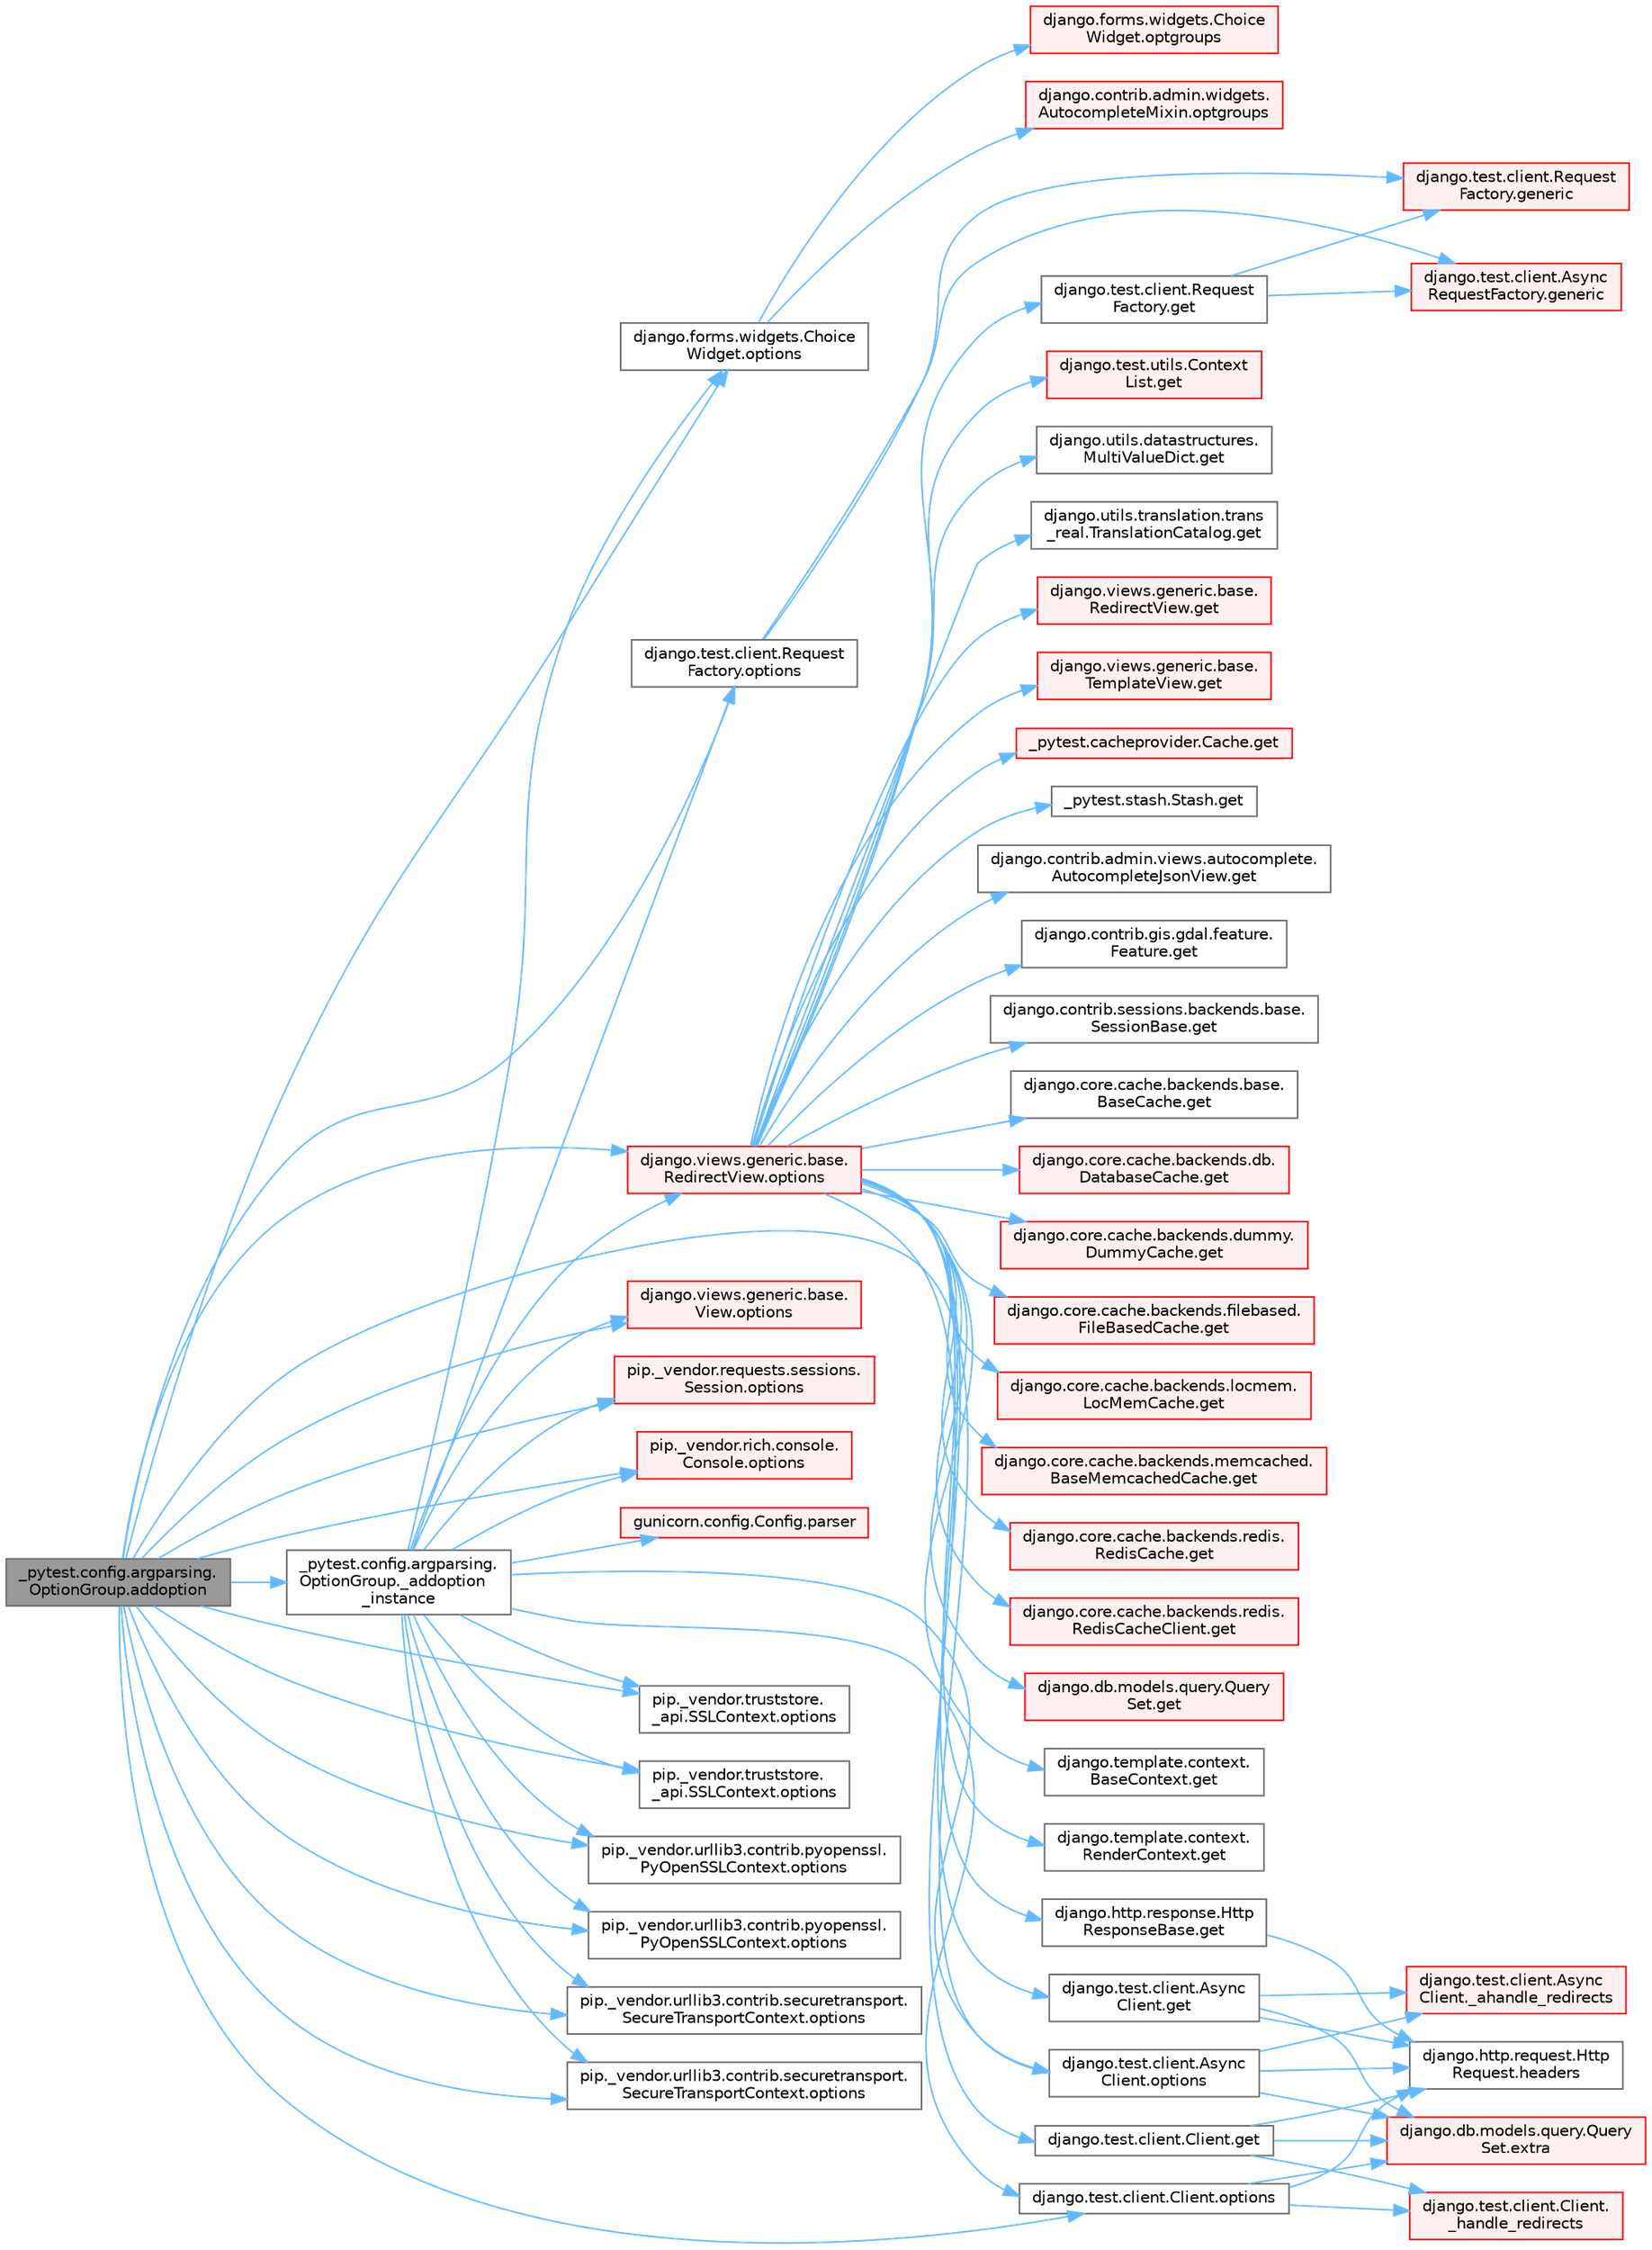 digraph "_pytest.config.argparsing.OptionGroup.addoption"
{
 // LATEX_PDF_SIZE
  bgcolor="transparent";
  edge [fontname=Helvetica,fontsize=10,labelfontname=Helvetica,labelfontsize=10];
  node [fontname=Helvetica,fontsize=10,shape=box,height=0.2,width=0.4];
  rankdir="LR";
  Node1 [id="Node000001",label="_pytest.config.argparsing.\lOptionGroup.addoption",height=0.2,width=0.4,color="gray40", fillcolor="grey60", style="filled", fontcolor="black",tooltip=" "];
  Node1 -> Node2 [id="edge1_Node000001_Node000002",color="steelblue1",style="solid",tooltip=" "];
  Node2 [id="Node000002",label="_pytest.config.argparsing.\lOptionGroup._addoption\l_instance",height=0.2,width=0.4,color="grey40", fillcolor="white", style="filled",URL="$class__pytest_1_1config_1_1argparsing_1_1_option_group.html#ad58bb06684870c5483c49b69f6266dbe",tooltip=" "];
  Node2 -> Node3 [id="edge2_Node000002_Node000003",color="steelblue1",style="solid",tooltip=" "];
  Node3 [id="Node000003",label="django.forms.widgets.Choice\lWidget.options",height=0.2,width=0.4,color="grey40", fillcolor="white", style="filled",URL="$classdjango_1_1forms_1_1widgets_1_1_choice_widget.html#a8575b90386fc2027f38ea00133cef250",tooltip=" "];
  Node3 -> Node4 [id="edge3_Node000003_Node000004",color="steelblue1",style="solid",tooltip=" "];
  Node4 [id="Node000004",label="django.contrib.admin.widgets.\lAutocompleteMixin.optgroups",height=0.2,width=0.4,color="red", fillcolor="#FFF0F0", style="filled",URL="$classdjango_1_1contrib_1_1admin_1_1widgets_1_1_autocomplete_mixin.html#a638ff1cf500030285676b090c8eee8f9",tooltip=" "];
  Node3 -> Node1928 [id="edge4_Node000003_Node001928",color="steelblue1",style="solid",tooltip=" "];
  Node1928 [id="Node001928",label="django.forms.widgets.Choice\lWidget.optgroups",height=0.2,width=0.4,color="red", fillcolor="#FFF0F0", style="filled",URL="$classdjango_1_1forms_1_1widgets_1_1_choice_widget.html#af1d09b0d42de6f6f30d2f9d577cf2fb4",tooltip=" "];
  Node2 -> Node258 [id="edge5_Node000002_Node000258",color="steelblue1",style="solid",tooltip=" "];
  Node258 [id="Node000258",label="django.test.client.Async\lClient.options",height=0.2,width=0.4,color="grey40", fillcolor="white", style="filled",URL="$classdjango_1_1test_1_1client_1_1_async_client.html#a84509c6347cbc018e6335b924ec841a2",tooltip=" "];
  Node258 -> Node259 [id="edge6_Node000258_Node000259",color="steelblue1",style="solid",tooltip=" "];
  Node259 [id="Node000259",label="django.test.client.Async\lClient._ahandle_redirects",height=0.2,width=0.4,color="red", fillcolor="#FFF0F0", style="filled",URL="$classdjango_1_1test_1_1client_1_1_async_client.html#a8740fe0dc39e7fe74e515be78449ee76",tooltip=" "];
  Node258 -> Node1229 [id="edge7_Node000258_Node001229",color="steelblue1",style="solid",tooltip=" "];
  Node1229 [id="Node001229",label="django.db.models.query.Query\lSet.extra",height=0.2,width=0.4,color="red", fillcolor="#FFF0F0", style="filled",URL="$classdjango_1_1db_1_1models_1_1query_1_1_query_set.html#ae54983d1fa1ba41e84f20cea946cde79",tooltip=" "];
  Node258 -> Node367 [id="edge8_Node000258_Node000367",color="steelblue1",style="solid",tooltip=" "];
  Node367 [id="Node000367",label="django.http.request.Http\lRequest.headers",height=0.2,width=0.4,color="grey40", fillcolor="white", style="filled",URL="$classdjango_1_1http_1_1request_1_1_http_request.html#a757d86c06e163aa94180817723ce1b9c",tooltip=" "];
  Node2 -> Node1455 [id="edge9_Node000002_Node001455",color="steelblue1",style="solid",tooltip=" "];
  Node1455 [id="Node001455",label="django.test.client.Client.options",height=0.2,width=0.4,color="grey40", fillcolor="white", style="filled",URL="$classdjango_1_1test_1_1client_1_1_client.html#a839ea6375ca2184b3b60550938b6824c",tooltip=" "];
  Node1455 -> Node1456 [id="edge10_Node001455_Node001456",color="steelblue1",style="solid",tooltip=" "];
  Node1456 [id="Node001456",label="django.test.client.Client.\l_handle_redirects",height=0.2,width=0.4,color="red", fillcolor="#FFF0F0", style="filled",URL="$classdjango_1_1test_1_1client_1_1_client.html#a234b328f33c374ad181aa49c6515d469",tooltip=" "];
  Node1455 -> Node1229 [id="edge11_Node001455_Node001229",color="steelblue1",style="solid",tooltip=" "];
  Node1455 -> Node367 [id="edge12_Node001455_Node000367",color="steelblue1",style="solid",tooltip=" "];
  Node2 -> Node1457 [id="edge13_Node000002_Node001457",color="steelblue1",style="solid",tooltip=" "];
  Node1457 [id="Node001457",label="django.test.client.Request\lFactory.options",height=0.2,width=0.4,color="grey40", fillcolor="white", style="filled",URL="$classdjango_1_1test_1_1client_1_1_request_factory.html#a438a7e1be2437d680cd78d11dee77c54",tooltip=" "];
  Node1457 -> Node1458 [id="edge14_Node001457_Node001458",color="steelblue1",style="solid",tooltip=" "];
  Node1458 [id="Node001458",label="django.test.client.Async\lRequestFactory.generic",height=0.2,width=0.4,color="red", fillcolor="#FFF0F0", style="filled",URL="$classdjango_1_1test_1_1client_1_1_async_request_factory.html#a470d6888694e77c09bd7d8bf6d588233",tooltip=" "];
  Node1457 -> Node1460 [id="edge15_Node001457_Node001460",color="steelblue1",style="solid",tooltip=" "];
  Node1460 [id="Node001460",label="django.test.client.Request\lFactory.generic",height=0.2,width=0.4,color="red", fillcolor="#FFF0F0", style="filled",URL="$classdjango_1_1test_1_1client_1_1_request_factory.html#a24740fe264de91d8c4c1205c9172206d",tooltip=" "];
  Node2 -> Node1461 [id="edge16_Node000002_Node001461",color="steelblue1",style="solid",tooltip=" "];
  Node1461 [id="Node001461",label="django.views.generic.base.\lRedirectView.options",height=0.2,width=0.4,color="red", fillcolor="#FFF0F0", style="filled",URL="$classdjango_1_1views_1_1generic_1_1base_1_1_redirect_view.html#a444de156c79647344c987295c47a76e1",tooltip=" "];
  Node1461 -> Node262 [id="edge17_Node001461_Node000262",color="steelblue1",style="solid",tooltip=" "];
  Node262 [id="Node000262",label="_pytest.cacheprovider.Cache.get",height=0.2,width=0.4,color="red", fillcolor="#FFF0F0", style="filled",URL="$class__pytest_1_1cacheprovider_1_1_cache.html#a752b42a7c4034371bcd23244b1862148",tooltip=" "];
  Node1461 -> Node264 [id="edge18_Node001461_Node000264",color="steelblue1",style="solid",tooltip=" "];
  Node264 [id="Node000264",label="_pytest.stash.Stash.get",height=0.2,width=0.4,color="grey40", fillcolor="white", style="filled",URL="$class__pytest_1_1stash_1_1_stash.html#a7fec5e28d31d41b05838c98ac277c8c5",tooltip=" "];
  Node1461 -> Node265 [id="edge19_Node001461_Node000265",color="steelblue1",style="solid",tooltip=" "];
  Node265 [id="Node000265",label="django.contrib.admin.views.autocomplete.\lAutocompleteJsonView.get",height=0.2,width=0.4,color="grey40", fillcolor="white", style="filled",URL="$classdjango_1_1contrib_1_1admin_1_1views_1_1autocomplete_1_1_autocomplete_json_view.html#a34a861d7d91bddbce574ab88c184895e",tooltip=" "];
  Node1461 -> Node266 [id="edge20_Node001461_Node000266",color="steelblue1",style="solid",tooltip=" "];
  Node266 [id="Node000266",label="django.contrib.gis.gdal.feature.\lFeature.get",height=0.2,width=0.4,color="grey40", fillcolor="white", style="filled",URL="$classdjango_1_1contrib_1_1gis_1_1gdal_1_1feature_1_1_feature.html#a21986d93135566e82dd6f57de5e37038",tooltip=" "];
  Node1461 -> Node267 [id="edge21_Node001461_Node000267",color="steelblue1",style="solid",tooltip=" "];
  Node267 [id="Node000267",label="django.contrib.sessions.backends.base.\lSessionBase.get",height=0.2,width=0.4,color="grey40", fillcolor="white", style="filled",URL="$classdjango_1_1contrib_1_1sessions_1_1backends_1_1base_1_1_session_base.html#a7d41576dd78ee0cae19d35e409a0dac4",tooltip=" "];
  Node1461 -> Node268 [id="edge22_Node001461_Node000268",color="steelblue1",style="solid",tooltip=" "];
  Node268 [id="Node000268",label="django.core.cache.backends.base.\lBaseCache.get",height=0.2,width=0.4,color="grey40", fillcolor="white", style="filled",URL="$classdjango_1_1core_1_1cache_1_1backends_1_1base_1_1_base_cache.html#a670decaea5fb02f8e13f62c4a8d3b691",tooltip=" "];
  Node1461 -> Node269 [id="edge23_Node001461_Node000269",color="steelblue1",style="solid",tooltip=" "];
  Node269 [id="Node000269",label="django.core.cache.backends.db.\lDatabaseCache.get",height=0.2,width=0.4,color="red", fillcolor="#FFF0F0", style="filled",URL="$classdjango_1_1core_1_1cache_1_1backends_1_1db_1_1_database_cache.html#ab7c8bab4308c7ceac722a940914fedf1",tooltip=" "];
  Node1461 -> Node271 [id="edge24_Node001461_Node000271",color="steelblue1",style="solid",tooltip=" "];
  Node271 [id="Node000271",label="django.core.cache.backends.dummy.\lDummyCache.get",height=0.2,width=0.4,color="red", fillcolor="#FFF0F0", style="filled",URL="$classdjango_1_1core_1_1cache_1_1backends_1_1dummy_1_1_dummy_cache.html#a91db0f78eeef15ccb77c8c518e12de81",tooltip=" "];
  Node1461 -> Node1462 [id="edge25_Node001461_Node001462",color="steelblue1",style="solid",tooltip=" "];
  Node1462 [id="Node001462",label="django.core.cache.backends.filebased.\lFileBasedCache.get",height=0.2,width=0.4,color="red", fillcolor="#FFF0F0", style="filled",URL="$classdjango_1_1core_1_1cache_1_1backends_1_1filebased_1_1_file_based_cache.html#a81478fa25dd545d6e223f4e3d6760646",tooltip=" "];
  Node1461 -> Node1718 [id="edge26_Node001461_Node001718",color="steelblue1",style="solid",tooltip=" "];
  Node1718 [id="Node001718",label="django.core.cache.backends.locmem.\lLocMemCache.get",height=0.2,width=0.4,color="red", fillcolor="#FFF0F0", style="filled",URL="$classdjango_1_1core_1_1cache_1_1backends_1_1locmem_1_1_loc_mem_cache.html#aeb7aff9d132188d4b106f42045eaf803",tooltip=" "];
  Node1461 -> Node1720 [id="edge27_Node001461_Node001720",color="steelblue1",style="solid",tooltip=" "];
  Node1720 [id="Node001720",label="django.core.cache.backends.memcached.\lBaseMemcachedCache.get",height=0.2,width=0.4,color="red", fillcolor="#FFF0F0", style="filled",URL="$classdjango_1_1core_1_1cache_1_1backends_1_1memcached_1_1_base_memcached_cache.html#ad5e6be20ce407cf4548603d3b413c56e",tooltip=" "];
  Node1461 -> Node1721 [id="edge28_Node001461_Node001721",color="steelblue1",style="solid",tooltip=" "];
  Node1721 [id="Node001721",label="django.core.cache.backends.redis.\lRedisCache.get",height=0.2,width=0.4,color="red", fillcolor="#FFF0F0", style="filled",URL="$classdjango_1_1core_1_1cache_1_1backends_1_1redis_1_1_redis_cache.html#ac5ae812bc82909854e7658e31c37fdcb",tooltip=" "];
  Node1461 -> Node1722 [id="edge29_Node001461_Node001722",color="steelblue1",style="solid",tooltip=" "];
  Node1722 [id="Node001722",label="django.core.cache.backends.redis.\lRedisCacheClient.get",height=0.2,width=0.4,color="red", fillcolor="#FFF0F0", style="filled",URL="$classdjango_1_1core_1_1cache_1_1backends_1_1redis_1_1_redis_cache_client.html#aa437370e2a6efba9f9cdf9beb76611ea",tooltip=" "];
  Node1461 -> Node1723 [id="edge30_Node001461_Node001723",color="steelblue1",style="solid",tooltip=" "];
  Node1723 [id="Node001723",label="django.db.models.query.Query\lSet.get",height=0.2,width=0.4,color="red", fillcolor="#FFF0F0", style="filled",URL="$classdjango_1_1db_1_1models_1_1query_1_1_query_set.html#afe9afa909843984d4fa4c2555f0f1310",tooltip=" "];
  Node1461 -> Node1746 [id="edge31_Node001461_Node001746",color="steelblue1",style="solid",tooltip=" "];
  Node1746 [id="Node001746",label="django.http.response.Http\lResponseBase.get",height=0.2,width=0.4,color="grey40", fillcolor="white", style="filled",URL="$classdjango_1_1http_1_1response_1_1_http_response_base.html#ae2baff89ce088ff5c75d643fbbe62a1d",tooltip=" "];
  Node1746 -> Node367 [id="edge32_Node001746_Node000367",color="steelblue1",style="solid",tooltip=" "];
  Node1461 -> Node1747 [id="edge33_Node001461_Node001747",color="steelblue1",style="solid",tooltip=" "];
  Node1747 [id="Node001747",label="django.template.context.\lBaseContext.get",height=0.2,width=0.4,color="grey40", fillcolor="white", style="filled",URL="$classdjango_1_1template_1_1context_1_1_base_context.html#aa6bca4c3b5ae1ea243543be4c63cba66",tooltip=" "];
  Node1461 -> Node1748 [id="edge34_Node001461_Node001748",color="steelblue1",style="solid",tooltip=" "];
  Node1748 [id="Node001748",label="django.template.context.\lRenderContext.get",height=0.2,width=0.4,color="grey40", fillcolor="white", style="filled",URL="$classdjango_1_1template_1_1context_1_1_render_context.html#a5d75cc6852de769dbc5d5812ee293920",tooltip=" "];
  Node1461 -> Node1749 [id="edge35_Node001461_Node001749",color="steelblue1",style="solid",tooltip=" "];
  Node1749 [id="Node001749",label="django.test.client.Async\lClient.get",height=0.2,width=0.4,color="grey40", fillcolor="white", style="filled",URL="$classdjango_1_1test_1_1client_1_1_async_client.html#ac0d5bba8e7175389ee57c8dfe5d79413",tooltip=" "];
  Node1749 -> Node259 [id="edge36_Node001749_Node000259",color="steelblue1",style="solid",tooltip=" "];
  Node1749 -> Node1229 [id="edge37_Node001749_Node001229",color="steelblue1",style="solid",tooltip=" "];
  Node1749 -> Node367 [id="edge38_Node001749_Node000367",color="steelblue1",style="solid",tooltip=" "];
  Node1461 -> Node1750 [id="edge39_Node001461_Node001750",color="steelblue1",style="solid",tooltip=" "];
  Node1750 [id="Node001750",label="django.test.client.Client.get",height=0.2,width=0.4,color="grey40", fillcolor="white", style="filled",URL="$classdjango_1_1test_1_1client_1_1_client.html#a7aed7a3986cc017e8c62922005d98305",tooltip=" "];
  Node1750 -> Node1456 [id="edge40_Node001750_Node001456",color="steelblue1",style="solid",tooltip=" "];
  Node1750 -> Node1229 [id="edge41_Node001750_Node001229",color="steelblue1",style="solid",tooltip=" "];
  Node1750 -> Node367 [id="edge42_Node001750_Node000367",color="steelblue1",style="solid",tooltip=" "];
  Node1461 -> Node1751 [id="edge43_Node001461_Node001751",color="steelblue1",style="solid",tooltip=" "];
  Node1751 [id="Node001751",label="django.test.client.Request\lFactory.get",height=0.2,width=0.4,color="grey40", fillcolor="white", style="filled",URL="$classdjango_1_1test_1_1client_1_1_request_factory.html#af1604d8bd1d1639f245d371c186a3261",tooltip=" "];
  Node1751 -> Node1458 [id="edge44_Node001751_Node001458",color="steelblue1",style="solid",tooltip=" "];
  Node1751 -> Node1460 [id="edge45_Node001751_Node001460",color="steelblue1",style="solid",tooltip=" "];
  Node1461 -> Node1752 [id="edge46_Node001461_Node001752",color="steelblue1",style="solid",tooltip=" "];
  Node1752 [id="Node001752",label="django.test.utils.Context\lList.get",height=0.2,width=0.4,color="red", fillcolor="#FFF0F0", style="filled",URL="$classdjango_1_1test_1_1utils_1_1_context_list.html#a1797663a8ac92f44dcb9ad281a896842",tooltip=" "];
  Node1461 -> Node2115 [id="edge47_Node001461_Node002115",color="steelblue1",style="solid",tooltip=" "];
  Node2115 [id="Node002115",label="django.utils.datastructures.\lMultiValueDict.get",height=0.2,width=0.4,color="grey40", fillcolor="white", style="filled",URL="$classdjango_1_1utils_1_1datastructures_1_1_multi_value_dict.html#a4018ed4ed7f94277630f7228ef396c94",tooltip=" "];
  Node1461 -> Node2116 [id="edge48_Node001461_Node002116",color="steelblue1",style="solid",tooltip=" "];
  Node2116 [id="Node002116",label="django.utils.translation.trans\l_real.TranslationCatalog.get",height=0.2,width=0.4,color="grey40", fillcolor="white", style="filled",URL="$classdjango_1_1utils_1_1translation_1_1trans__real_1_1_translation_catalog.html#a3767ba1b641f9310cac42bc0703e7fe6",tooltip=" "];
  Node1461 -> Node2117 [id="edge49_Node001461_Node002117",color="steelblue1",style="solid",tooltip=" "];
  Node2117 [id="Node002117",label="django.views.generic.base.\lRedirectView.get",height=0.2,width=0.4,color="red", fillcolor="#FFF0F0", style="filled",URL="$classdjango_1_1views_1_1generic_1_1base_1_1_redirect_view.html#ab6c171df77475a0b78266f48084ea5fb",tooltip=" "];
  Node1461 -> Node2133 [id="edge50_Node001461_Node002133",color="steelblue1",style="solid",tooltip=" "];
  Node2133 [id="Node002133",label="django.views.generic.base.\lTemplateView.get",height=0.2,width=0.4,color="red", fillcolor="#FFF0F0", style="filled",URL="$classdjango_1_1views_1_1generic_1_1base_1_1_template_view.html#a12232ec7fd058af76ce8c7af132ef915",tooltip=" "];
  Node2 -> Node1649 [id="edge51_Node000002_Node001649",color="steelblue1",style="solid",tooltip=" "];
  Node1649 [id="Node001649",label="django.views.generic.base.\lView.options",height=0.2,width=0.4,color="red", fillcolor="#FFF0F0", style="filled",URL="$classdjango_1_1views_1_1generic_1_1base_1_1_view.html#a4d1dc440a5bae11bd7859d20ca9948e1",tooltip=" "];
  Node2 -> Node1652 [id="edge52_Node000002_Node001652",color="steelblue1",style="solid",tooltip=" "];
  Node1652 [id="Node001652",label="pip._vendor.requests.sessions.\lSession.options",height=0.2,width=0.4,color="red", fillcolor="#FFF0F0", style="filled",URL="$classpip_1_1__vendor_1_1requests_1_1sessions_1_1_session.html#a210270880f90521b3b3014748ecd87e9",tooltip=" "];
  Node2 -> Node1653 [id="edge53_Node000002_Node001653",color="steelblue1",style="solid",tooltip=" "];
  Node1653 [id="Node001653",label="pip._vendor.rich.console.\lConsole.options",height=0.2,width=0.4,color="red", fillcolor="#FFF0F0", style="filled",URL="$classpip_1_1__vendor_1_1rich_1_1console_1_1_console.html#a41c8efe30ea45a9a4a3f8c34c688fe00",tooltip=" "];
  Node2 -> Node1690 [id="edge54_Node000002_Node001690",color="steelblue1",style="solid",tooltip=" "];
  Node1690 [id="Node001690",label="pip._vendor.truststore.\l_api.SSLContext.options",height=0.2,width=0.4,color="grey40", fillcolor="white", style="filled",URL="$classpip_1_1__vendor_1_1truststore_1_1__api_1_1_s_s_l_context.html#a6755b8a82c0de77273744b73a826678d",tooltip=" "];
  Node2 -> Node1691 [id="edge55_Node000002_Node001691",color="steelblue1",style="solid",tooltip=" "];
  Node1691 [id="Node001691",label="pip._vendor.truststore.\l_api.SSLContext.options",height=0.2,width=0.4,color="grey40", fillcolor="white", style="filled",URL="$classpip_1_1__vendor_1_1truststore_1_1__api_1_1_s_s_l_context.html#a90bd5b81f087b6628b2f681ce6cffcd6",tooltip=" "];
  Node2 -> Node1692 [id="edge56_Node000002_Node001692",color="steelblue1",style="solid",tooltip=" "];
  Node1692 [id="Node001692",label="pip._vendor.urllib3.contrib.pyopenssl.\lPyOpenSSLContext.options",height=0.2,width=0.4,color="grey40", fillcolor="white", style="filled",URL="$classpip_1_1__vendor_1_1urllib3_1_1contrib_1_1pyopenssl_1_1_py_open_s_s_l_context.html#a3f539cc9d4b91d2fb90d7f8aef3810c1",tooltip=" "];
  Node2 -> Node1693 [id="edge57_Node000002_Node001693",color="steelblue1",style="solid",tooltip=" "];
  Node1693 [id="Node001693",label="pip._vendor.urllib3.contrib.pyopenssl.\lPyOpenSSLContext.options",height=0.2,width=0.4,color="grey40", fillcolor="white", style="filled",URL="$classpip_1_1__vendor_1_1urllib3_1_1contrib_1_1pyopenssl_1_1_py_open_s_s_l_context.html#a8475fc4f3e83d92654b066a9422908dc",tooltip=" "];
  Node2 -> Node1694 [id="edge58_Node000002_Node001694",color="steelblue1",style="solid",tooltip=" "];
  Node1694 [id="Node001694",label="pip._vendor.urllib3.contrib.securetransport.\lSecureTransportContext.options",height=0.2,width=0.4,color="grey40", fillcolor="white", style="filled",URL="$classpip_1_1__vendor_1_1urllib3_1_1contrib_1_1securetransport_1_1_secure_transport_context.html#ae19920941647ed0b43e0ed7d96e12457",tooltip=" "];
  Node2 -> Node1695 [id="edge59_Node000002_Node001695",color="steelblue1",style="solid",tooltip=" "];
  Node1695 [id="Node001695",label="pip._vendor.urllib3.contrib.securetransport.\lSecureTransportContext.options",height=0.2,width=0.4,color="grey40", fillcolor="white", style="filled",URL="$classpip_1_1__vendor_1_1urllib3_1_1contrib_1_1securetransport_1_1_secure_transport_context.html#acf6c1ec11ca09e30c9c70d7dc26afacd",tooltip=" "];
  Node2 -> Node566 [id="edge60_Node000002_Node000566",color="steelblue1",style="solid",tooltip=" "];
  Node566 [id="Node000566",label="gunicorn.config.Config.parser",height=0.2,width=0.4,color="red", fillcolor="#FFF0F0", style="filled",URL="$classgunicorn_1_1config_1_1_config.html#a6cd7e6a928a5a7a3c6d18a0040439dec",tooltip=" "];
  Node1 -> Node3 [id="edge61_Node000001_Node000003",color="steelblue1",style="solid",tooltip=" "];
  Node1 -> Node258 [id="edge62_Node000001_Node000258",color="steelblue1",style="solid",tooltip=" "];
  Node1 -> Node1455 [id="edge63_Node000001_Node001455",color="steelblue1",style="solid",tooltip=" "];
  Node1 -> Node1457 [id="edge64_Node000001_Node001457",color="steelblue1",style="solid",tooltip=" "];
  Node1 -> Node1461 [id="edge65_Node000001_Node001461",color="steelblue1",style="solid",tooltip=" "];
  Node1 -> Node1649 [id="edge66_Node000001_Node001649",color="steelblue1",style="solid",tooltip=" "];
  Node1 -> Node1652 [id="edge67_Node000001_Node001652",color="steelblue1",style="solid",tooltip=" "];
  Node1 -> Node1653 [id="edge68_Node000001_Node001653",color="steelblue1",style="solid",tooltip=" "];
  Node1 -> Node1690 [id="edge69_Node000001_Node001690",color="steelblue1",style="solid",tooltip=" "];
  Node1 -> Node1691 [id="edge70_Node000001_Node001691",color="steelblue1",style="solid",tooltip=" "];
  Node1 -> Node1692 [id="edge71_Node000001_Node001692",color="steelblue1",style="solid",tooltip=" "];
  Node1 -> Node1693 [id="edge72_Node000001_Node001693",color="steelblue1",style="solid",tooltip=" "];
  Node1 -> Node1694 [id="edge73_Node000001_Node001694",color="steelblue1",style="solid",tooltip=" "];
  Node1 -> Node1695 [id="edge74_Node000001_Node001695",color="steelblue1",style="solid",tooltip=" "];
}
